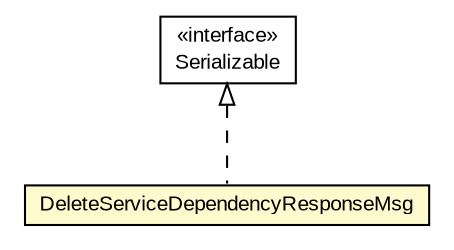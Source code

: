 #!/usr/local/bin/dot
#
# Class diagram 
# Generated by UMLGraph version R5_6-24-gf6e263 (http://www.umlgraph.org/)
#

digraph G {
	edge [fontname="arial",fontsize=10,labelfontname="arial",labelfontsize=10];
	node [fontname="arial",fontsize=10,shape=plaintext];
	nodesep=0.25;
	ranksep=0.5;
	// org.miloss.fgsms.services.interfaces.dataaccessservice.DeleteServiceDependencyResponseMsg
	c314588 [label=<<table title="org.miloss.fgsms.services.interfaces.dataaccessservice.DeleteServiceDependencyResponseMsg" border="0" cellborder="1" cellspacing="0" cellpadding="2" port="p" bgcolor="lemonChiffon" href="./DeleteServiceDependencyResponseMsg.html">
		<tr><td><table border="0" cellspacing="0" cellpadding="1">
<tr><td align="center" balign="center"> DeleteServiceDependencyResponseMsg </td></tr>
		</table></td></tr>
		</table>>, URL="./DeleteServiceDependencyResponseMsg.html", fontname="arial", fontcolor="black", fontsize=10.0];
	//org.miloss.fgsms.services.interfaces.dataaccessservice.DeleteServiceDependencyResponseMsg implements java.io.Serializable
	c315381:p -> c314588:p [dir=back,arrowtail=empty,style=dashed];
	// java.io.Serializable
	c315381 [label=<<table title="java.io.Serializable" border="0" cellborder="1" cellspacing="0" cellpadding="2" port="p" href="http://java.sun.com/j2se/1.4.2/docs/api/java/io/Serializable.html">
		<tr><td><table border="0" cellspacing="0" cellpadding="1">
<tr><td align="center" balign="center"> &#171;interface&#187; </td></tr>
<tr><td align="center" balign="center"> Serializable </td></tr>
		</table></td></tr>
		</table>>, URL="http://java.sun.com/j2se/1.4.2/docs/api/java/io/Serializable.html", fontname="arial", fontcolor="black", fontsize=10.0];
}

